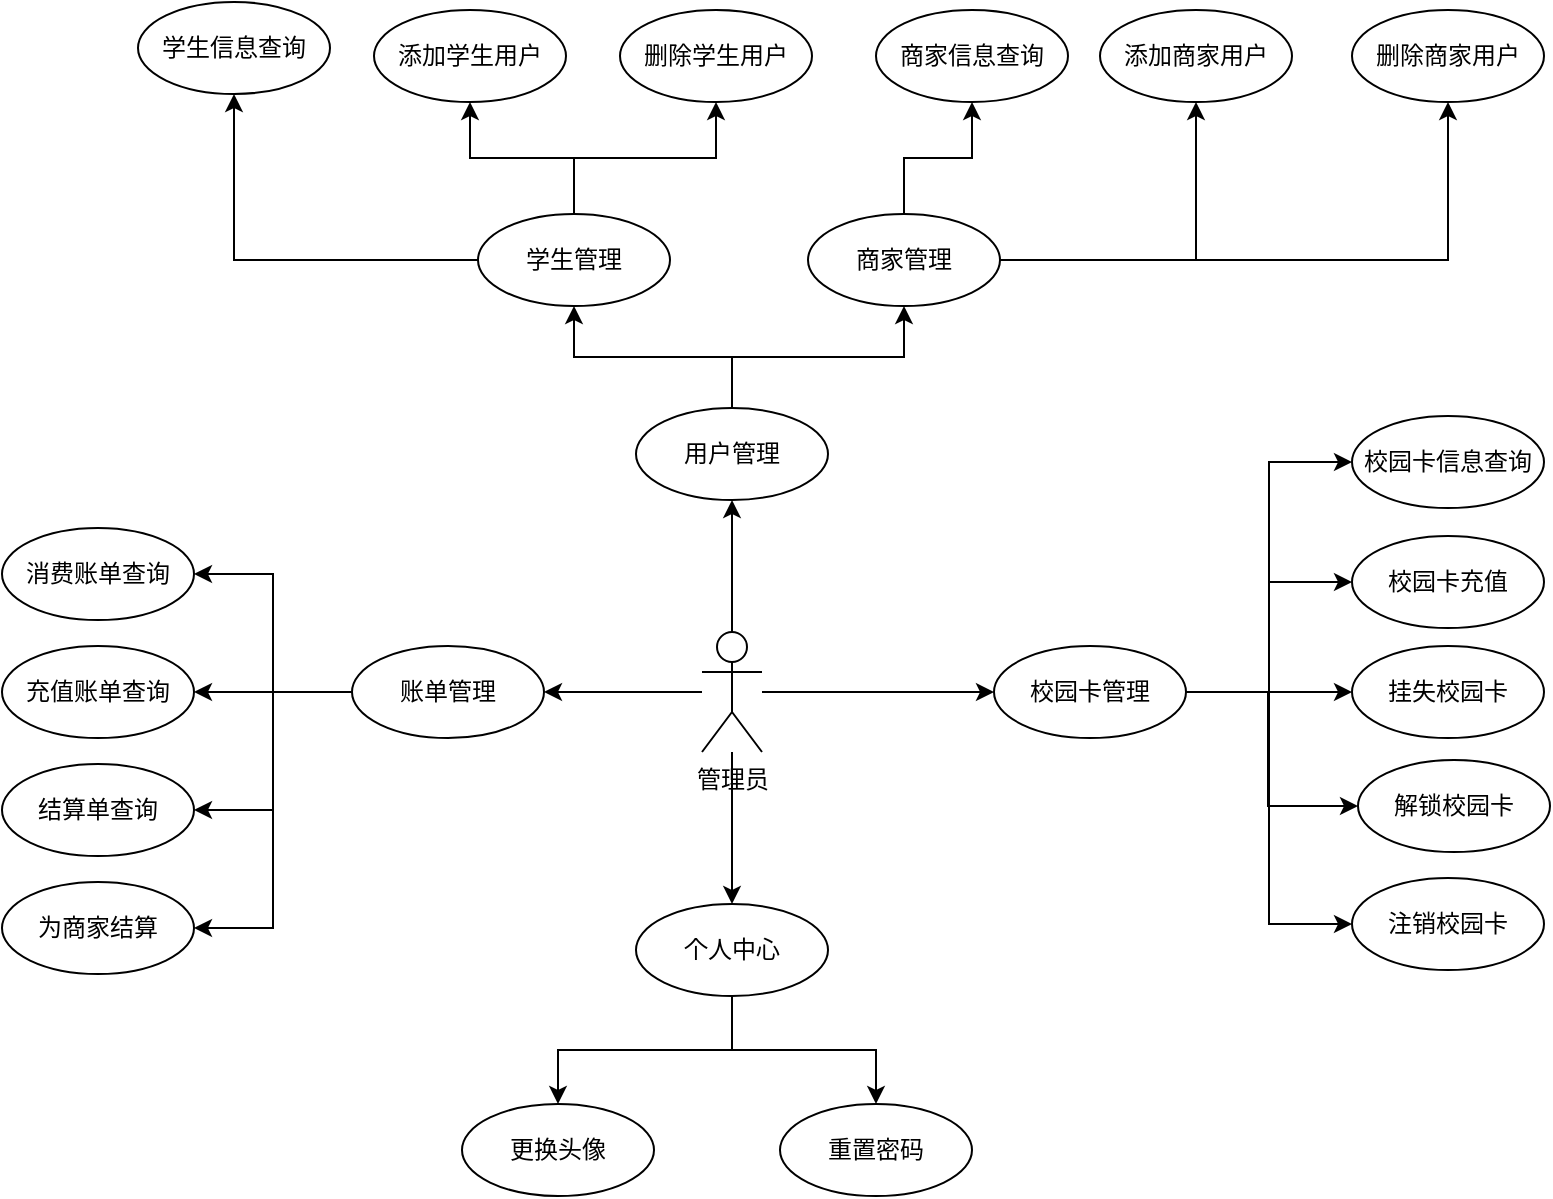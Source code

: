 <mxfile version="24.7.10">
  <diagram name="第 1 页" id="KQBWLX6boM1I_vUu8Vus">
    <mxGraphModel dx="1086" dy="623" grid="0" gridSize="10" guides="1" tooltips="1" connect="1" arrows="1" fold="1" page="1" pageScale="1" pageWidth="980" pageHeight="690" math="0" shadow="0">
      <root>
        <mxCell id="0" />
        <mxCell id="1" parent="0" />
        <mxCell id="iSYZg7iLYKLxQMK2rEbz-16" style="edgeStyle=orthogonalEdgeStyle;rounded=0;orthogonalLoop=1;jettySize=auto;html=1;entryX=0;entryY=0.5;entryDx=0;entryDy=0;" parent="1" source="iSYZg7iLYKLxQMK2rEbz-1" target="iSYZg7iLYKLxQMK2rEbz-5" edge="1">
          <mxGeometry relative="1" as="geometry" />
        </mxCell>
        <mxCell id="iSYZg7iLYKLxQMK2rEbz-40" style="edgeStyle=orthogonalEdgeStyle;rounded=0;orthogonalLoop=1;jettySize=auto;html=1;entryX=0.5;entryY=1;entryDx=0;entryDy=0;" parent="1" source="iSYZg7iLYKLxQMK2rEbz-1" target="iSYZg7iLYKLxQMK2rEbz-2" edge="1">
          <mxGeometry relative="1" as="geometry" />
        </mxCell>
        <mxCell id="iSYZg7iLYKLxQMK2rEbz-52" style="edgeStyle=orthogonalEdgeStyle;rounded=0;orthogonalLoop=1;jettySize=auto;html=1;entryX=1;entryY=0.5;entryDx=0;entryDy=0;" parent="1" source="iSYZg7iLYKLxQMK2rEbz-1" target="iSYZg7iLYKLxQMK2rEbz-6" edge="1">
          <mxGeometry relative="1" as="geometry" />
        </mxCell>
        <mxCell id="iSYZg7iLYKLxQMK2rEbz-63" style="edgeStyle=orthogonalEdgeStyle;rounded=0;orthogonalLoop=1;jettySize=auto;html=1;entryX=0.5;entryY=0;entryDx=0;entryDy=0;" parent="1" source="iSYZg7iLYKLxQMK2rEbz-1" target="iSYZg7iLYKLxQMK2rEbz-59" edge="1">
          <mxGeometry relative="1" as="geometry" />
        </mxCell>
        <mxCell id="iSYZg7iLYKLxQMK2rEbz-1" value="管理员" style="shape=umlActor;verticalLabelPosition=bottom;verticalAlign=top;html=1;outlineConnect=0;" parent="1" vertex="1">
          <mxGeometry x="404" y="342" width="30" height="60" as="geometry" />
        </mxCell>
        <mxCell id="iSYZg7iLYKLxQMK2rEbz-43" style="edgeStyle=orthogonalEdgeStyle;rounded=0;orthogonalLoop=1;jettySize=auto;html=1;entryX=0.5;entryY=1;entryDx=0;entryDy=0;" parent="1" source="iSYZg7iLYKLxQMK2rEbz-2" target="iSYZg7iLYKLxQMK2rEbz-3" edge="1">
          <mxGeometry relative="1" as="geometry" />
        </mxCell>
        <mxCell id="iSYZg7iLYKLxQMK2rEbz-45" style="edgeStyle=orthogonalEdgeStyle;rounded=0;orthogonalLoop=1;jettySize=auto;html=1;entryX=0.5;entryY=1;entryDx=0;entryDy=0;" parent="1" source="iSYZg7iLYKLxQMK2rEbz-2" target="iSYZg7iLYKLxQMK2rEbz-4" edge="1">
          <mxGeometry relative="1" as="geometry" />
        </mxCell>
        <mxCell id="iSYZg7iLYKLxQMK2rEbz-2" value="用户管理" style="ellipse;whiteSpace=wrap;html=1;" parent="1" vertex="1">
          <mxGeometry x="371" y="230" width="96" height="46" as="geometry" />
        </mxCell>
        <mxCell id="iSYZg7iLYKLxQMK2rEbz-46" style="edgeStyle=orthogonalEdgeStyle;rounded=0;orthogonalLoop=1;jettySize=auto;html=1;entryX=0.5;entryY=1;entryDx=0;entryDy=0;" parent="1" source="iSYZg7iLYKLxQMK2rEbz-3" target="iSYZg7iLYKLxQMK2rEbz-24" edge="1">
          <mxGeometry relative="1" as="geometry" />
        </mxCell>
        <mxCell id="iSYZg7iLYKLxQMK2rEbz-47" style="edgeStyle=orthogonalEdgeStyle;rounded=0;orthogonalLoop=1;jettySize=auto;html=1;entryX=0.5;entryY=1;entryDx=0;entryDy=0;" parent="1" source="iSYZg7iLYKLxQMK2rEbz-3" target="iSYZg7iLYKLxQMK2rEbz-25" edge="1">
          <mxGeometry relative="1" as="geometry" />
        </mxCell>
        <mxCell id="iSYZg7iLYKLxQMK2rEbz-48" style="edgeStyle=orthogonalEdgeStyle;rounded=0;orthogonalLoop=1;jettySize=auto;html=1;entryX=0.5;entryY=1;entryDx=0;entryDy=0;" parent="1" source="iSYZg7iLYKLxQMK2rEbz-3" target="iSYZg7iLYKLxQMK2rEbz-26" edge="1">
          <mxGeometry relative="1" as="geometry" />
        </mxCell>
        <mxCell id="iSYZg7iLYKLxQMK2rEbz-3" value="学生&lt;span style=&quot;color: rgba(0, 0, 0, 0); font-family: monospace; font-size: 0px; text-align: start; white-space: nowrap;&quot;&gt;%3CmxGraphModel%3E%3Croot%3E%3CmxCell%20id%3D%220%22%2F%3E%3CmxCell%20id%3D%221%22%20parent%3D%220%22%2F%3E%3CmxCell%20id%3D%222%22%20value%3D%22%E7%94%A8%E6%88%B7%E7%AE%A1%E7%90%86%22%20style%3D%22ellipse%3BwhiteSpace%3Dwrap%3Bhtml%3D1%3B%22%20vertex%3D%221%22%20parent%3D%221%22%3E%3CmxGeometry%20x%3D%22381%22%20y%3D%22262%22%20width%3D%2296%22%20height%3D%2246%22%20as%3D%22geometry%22%2F%3E%3C%2FmxCell%3E%3C%2Froot%3E%3C%2FmxGraphModel%3E&lt;/span&gt;管理" style="ellipse;whiteSpace=wrap;html=1;" parent="1" vertex="1">
          <mxGeometry x="292" y="133" width="96" height="46" as="geometry" />
        </mxCell>
        <mxCell id="iSYZg7iLYKLxQMK2rEbz-49" style="edgeStyle=orthogonalEdgeStyle;rounded=0;orthogonalLoop=1;jettySize=auto;html=1;entryX=0.5;entryY=1;entryDx=0;entryDy=0;" parent="1" source="iSYZg7iLYKLxQMK2rEbz-4" target="iSYZg7iLYKLxQMK2rEbz-27" edge="1">
          <mxGeometry relative="1" as="geometry" />
        </mxCell>
        <mxCell id="iSYZg7iLYKLxQMK2rEbz-50" style="edgeStyle=orthogonalEdgeStyle;rounded=0;orthogonalLoop=1;jettySize=auto;html=1;entryX=0.5;entryY=1;entryDx=0;entryDy=0;" parent="1" source="iSYZg7iLYKLxQMK2rEbz-4" target="iSYZg7iLYKLxQMK2rEbz-28" edge="1">
          <mxGeometry relative="1" as="geometry" />
        </mxCell>
        <mxCell id="iSYZg7iLYKLxQMK2rEbz-51" style="edgeStyle=orthogonalEdgeStyle;rounded=0;orthogonalLoop=1;jettySize=auto;html=1;entryX=0.5;entryY=1;entryDx=0;entryDy=0;" parent="1" source="iSYZg7iLYKLxQMK2rEbz-4" target="iSYZg7iLYKLxQMK2rEbz-29" edge="1">
          <mxGeometry relative="1" as="geometry" />
        </mxCell>
        <mxCell id="iSYZg7iLYKLxQMK2rEbz-4" value="商家管理" style="ellipse;whiteSpace=wrap;html=1;" parent="1" vertex="1">
          <mxGeometry x="457" y="133" width="96" height="46" as="geometry" />
        </mxCell>
        <mxCell id="iSYZg7iLYKLxQMK2rEbz-31" style="edgeStyle=orthogonalEdgeStyle;rounded=0;orthogonalLoop=1;jettySize=auto;html=1;exitX=1;exitY=0.5;exitDx=0;exitDy=0;entryX=0;entryY=0.5;entryDx=0;entryDy=0;" parent="1" source="iSYZg7iLYKLxQMK2rEbz-5" target="iSYZg7iLYKLxQMK2rEbz-18" edge="1">
          <mxGeometry relative="1" as="geometry" />
        </mxCell>
        <mxCell id="iSYZg7iLYKLxQMK2rEbz-32" style="edgeStyle=orthogonalEdgeStyle;rounded=0;orthogonalLoop=1;jettySize=auto;html=1;entryX=0;entryY=0.5;entryDx=0;entryDy=0;" parent="1" source="iSYZg7iLYKLxQMK2rEbz-5" target="iSYZg7iLYKLxQMK2rEbz-19" edge="1">
          <mxGeometry relative="1" as="geometry" />
        </mxCell>
        <mxCell id="iSYZg7iLYKLxQMK2rEbz-33" style="edgeStyle=orthogonalEdgeStyle;rounded=0;orthogonalLoop=1;jettySize=auto;html=1;entryX=0;entryY=0.5;entryDx=0;entryDy=0;" parent="1" source="iSYZg7iLYKLxQMK2rEbz-5" target="iSYZg7iLYKLxQMK2rEbz-23" edge="1">
          <mxGeometry relative="1" as="geometry" />
        </mxCell>
        <mxCell id="iSYZg7iLYKLxQMK2rEbz-38" style="edgeStyle=orthogonalEdgeStyle;rounded=0;orthogonalLoop=1;jettySize=auto;html=1;entryX=0;entryY=0.5;entryDx=0;entryDy=0;" parent="1" source="iSYZg7iLYKLxQMK2rEbz-5" target="iSYZg7iLYKLxQMK2rEbz-21" edge="1">
          <mxGeometry relative="1" as="geometry">
            <Array as="points">
              <mxPoint x="687" y="372" />
              <mxPoint x="687" y="429" />
            </Array>
          </mxGeometry>
        </mxCell>
        <mxCell id="iSYZg7iLYKLxQMK2rEbz-39" style="edgeStyle=orthogonalEdgeStyle;rounded=0;orthogonalLoop=1;jettySize=auto;html=1;entryX=0;entryY=0.5;entryDx=0;entryDy=0;" parent="1" source="iSYZg7iLYKLxQMK2rEbz-5" target="iSYZg7iLYKLxQMK2rEbz-22" edge="1">
          <mxGeometry relative="1" as="geometry" />
        </mxCell>
        <mxCell id="iSYZg7iLYKLxQMK2rEbz-5" value="校园卡管理" style="ellipse;whiteSpace=wrap;html=1;" parent="1" vertex="1">
          <mxGeometry x="550" y="349" width="96" height="46" as="geometry" />
        </mxCell>
        <mxCell id="iSYZg7iLYKLxQMK2rEbz-53" style="edgeStyle=orthogonalEdgeStyle;rounded=0;orthogonalLoop=1;jettySize=auto;html=1;entryX=1;entryY=0.5;entryDx=0;entryDy=0;" parent="1" source="iSYZg7iLYKLxQMK2rEbz-6" target="iSYZg7iLYKLxQMK2rEbz-7" edge="1">
          <mxGeometry relative="1" as="geometry" />
        </mxCell>
        <mxCell id="iSYZg7iLYKLxQMK2rEbz-54" style="edgeStyle=orthogonalEdgeStyle;rounded=0;orthogonalLoop=1;jettySize=auto;html=1;entryX=1;entryY=0.5;entryDx=0;entryDy=0;" parent="1" source="iSYZg7iLYKLxQMK2rEbz-6" target="iSYZg7iLYKLxQMK2rEbz-8" edge="1">
          <mxGeometry relative="1" as="geometry" />
        </mxCell>
        <mxCell id="iSYZg7iLYKLxQMK2rEbz-55" style="edgeStyle=orthogonalEdgeStyle;rounded=0;orthogonalLoop=1;jettySize=auto;html=1;entryX=1;entryY=0.5;entryDx=0;entryDy=0;" parent="1" source="iSYZg7iLYKLxQMK2rEbz-6" target="iSYZg7iLYKLxQMK2rEbz-9" edge="1">
          <mxGeometry relative="1" as="geometry" />
        </mxCell>
        <mxCell id="kYGVWTfms7DZT4WRpNNt-4" style="edgeStyle=orthogonalEdgeStyle;rounded=0;orthogonalLoop=1;jettySize=auto;html=1;exitX=0;exitY=0.5;exitDx=0;exitDy=0;entryX=1;entryY=0.5;entryDx=0;entryDy=0;" edge="1" parent="1" source="iSYZg7iLYKLxQMK2rEbz-6" target="kYGVWTfms7DZT4WRpNNt-2">
          <mxGeometry relative="1" as="geometry" />
        </mxCell>
        <mxCell id="iSYZg7iLYKLxQMK2rEbz-6" value="账单管理" style="ellipse;whiteSpace=wrap;html=1;" parent="1" vertex="1">
          <mxGeometry x="229" y="349" width="96" height="46" as="geometry" />
        </mxCell>
        <mxCell id="iSYZg7iLYKLxQMK2rEbz-7" value="消费账单查询" style="ellipse;whiteSpace=wrap;html=1;" parent="1" vertex="1">
          <mxGeometry x="54" y="290" width="96" height="46" as="geometry" />
        </mxCell>
        <mxCell id="iSYZg7iLYKLxQMK2rEbz-8" value="充值账单查询" style="ellipse;whiteSpace=wrap;html=1;" parent="1" vertex="1">
          <mxGeometry x="54" y="349" width="96" height="46" as="geometry" />
        </mxCell>
        <mxCell id="iSYZg7iLYKLxQMK2rEbz-9" value="结算单查询" style="ellipse;whiteSpace=wrap;html=1;" parent="1" vertex="1">
          <mxGeometry x="54" y="408" width="96" height="46" as="geometry" />
        </mxCell>
        <mxCell id="iSYZg7iLYKLxQMK2rEbz-18" value="校园卡信息查询" style="ellipse;whiteSpace=wrap;html=1;" parent="1" vertex="1">
          <mxGeometry x="729" y="234" width="96" height="46" as="geometry" />
        </mxCell>
        <mxCell id="iSYZg7iLYKLxQMK2rEbz-19" value="校园卡充值" style="ellipse;whiteSpace=wrap;html=1;" parent="1" vertex="1">
          <mxGeometry x="729" y="294" width="96" height="46" as="geometry" />
        </mxCell>
        <mxCell id="iSYZg7iLYKLxQMK2rEbz-21" value="解锁校园卡" style="ellipse;whiteSpace=wrap;html=1;" parent="1" vertex="1">
          <mxGeometry x="732" y="406" width="96" height="46" as="geometry" />
        </mxCell>
        <mxCell id="iSYZg7iLYKLxQMK2rEbz-22" value="注销校园卡" style="ellipse;whiteSpace=wrap;html=1;" parent="1" vertex="1">
          <mxGeometry x="729" y="465" width="96" height="46" as="geometry" />
        </mxCell>
        <mxCell id="iSYZg7iLYKLxQMK2rEbz-23" value="挂失校园卡" style="ellipse;whiteSpace=wrap;html=1;" parent="1" vertex="1">
          <mxGeometry x="729" y="349" width="96" height="46" as="geometry" />
        </mxCell>
        <mxCell id="iSYZg7iLYKLxQMK2rEbz-24" value="学生信息查询" style="ellipse;whiteSpace=wrap;html=1;" parent="1" vertex="1">
          <mxGeometry x="122" y="27" width="96" height="46" as="geometry" />
        </mxCell>
        <mxCell id="iSYZg7iLYKLxQMK2rEbz-25" value="添加学生用户" style="ellipse;whiteSpace=wrap;html=1;" parent="1" vertex="1">
          <mxGeometry x="240" y="31" width="96" height="46" as="geometry" />
        </mxCell>
        <mxCell id="iSYZg7iLYKLxQMK2rEbz-26" value="删除学生用户" style="ellipse;whiteSpace=wrap;html=1;" parent="1" vertex="1">
          <mxGeometry x="363" y="31" width="96" height="46" as="geometry" />
        </mxCell>
        <mxCell id="iSYZg7iLYKLxQMK2rEbz-27" value="商家信息查询" style="ellipse;whiteSpace=wrap;html=1;" parent="1" vertex="1">
          <mxGeometry x="491" y="31" width="96" height="46" as="geometry" />
        </mxCell>
        <mxCell id="iSYZg7iLYKLxQMK2rEbz-28" value="添加商家用户" style="ellipse;whiteSpace=wrap;html=1;" parent="1" vertex="1">
          <mxGeometry x="603" y="31" width="96" height="46" as="geometry" />
        </mxCell>
        <mxCell id="iSYZg7iLYKLxQMK2rEbz-29" value="删除商家用户" style="ellipse;whiteSpace=wrap;html=1;" parent="1" vertex="1">
          <mxGeometry x="729" y="31" width="96" height="46" as="geometry" />
        </mxCell>
        <mxCell id="iSYZg7iLYKLxQMK2rEbz-30" style="edgeStyle=orthogonalEdgeStyle;rounded=0;orthogonalLoop=1;jettySize=auto;html=1;exitX=0.5;exitY=1;exitDx=0;exitDy=0;" parent="1" source="iSYZg7iLYKLxQMK2rEbz-23" target="iSYZg7iLYKLxQMK2rEbz-23" edge="1">
          <mxGeometry relative="1" as="geometry" />
        </mxCell>
        <mxCell id="iSYZg7iLYKLxQMK2rEbz-64" style="edgeStyle=orthogonalEdgeStyle;rounded=0;orthogonalLoop=1;jettySize=auto;html=1;entryX=0.5;entryY=0;entryDx=0;entryDy=0;" parent="1" source="iSYZg7iLYKLxQMK2rEbz-59" target="iSYZg7iLYKLxQMK2rEbz-60" edge="1">
          <mxGeometry relative="1" as="geometry" />
        </mxCell>
        <mxCell id="iSYZg7iLYKLxQMK2rEbz-65" style="edgeStyle=orthogonalEdgeStyle;rounded=0;orthogonalLoop=1;jettySize=auto;html=1;entryX=0.5;entryY=0;entryDx=0;entryDy=0;" parent="1" source="iSYZg7iLYKLxQMK2rEbz-59" target="iSYZg7iLYKLxQMK2rEbz-61" edge="1">
          <mxGeometry relative="1" as="geometry" />
        </mxCell>
        <mxCell id="iSYZg7iLYKLxQMK2rEbz-59" value="个人中心" style="ellipse;whiteSpace=wrap;html=1;" parent="1" vertex="1">
          <mxGeometry x="371" y="478" width="96" height="46" as="geometry" />
        </mxCell>
        <mxCell id="iSYZg7iLYKLxQMK2rEbz-60" value="更换头像" style="ellipse;whiteSpace=wrap;html=1;" parent="1" vertex="1">
          <mxGeometry x="284" y="578" width="96" height="46" as="geometry" />
        </mxCell>
        <mxCell id="iSYZg7iLYKLxQMK2rEbz-61" value="重置密码" style="ellipse;whiteSpace=wrap;html=1;" parent="1" vertex="1">
          <mxGeometry x="443" y="578" width="96" height="46" as="geometry" />
        </mxCell>
        <mxCell id="kYGVWTfms7DZT4WRpNNt-2" value="为商家结算" style="ellipse;whiteSpace=wrap;html=1;" vertex="1" parent="1">
          <mxGeometry x="54" y="467" width="96" height="46" as="geometry" />
        </mxCell>
      </root>
    </mxGraphModel>
  </diagram>
</mxfile>
